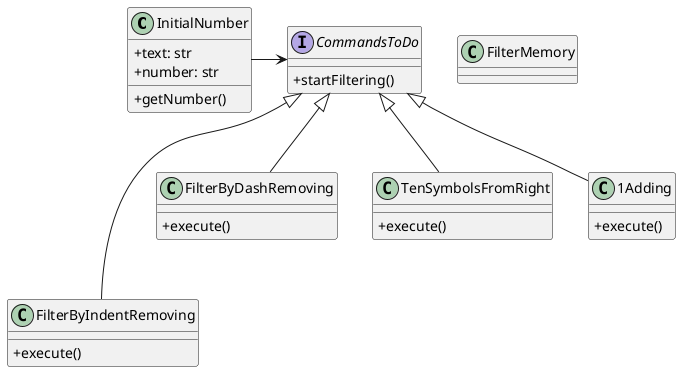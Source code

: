 @startuml
skinparam classAttributeIconSize 0
class InitialNumber {
+text: str
+number: str
+getNumber()
}

interface CommandsToDo {
+startFiltering()
}
class FilterMemory

class FilterByIndentRemoving {
+execute()
}
class FilterByDashRemoving {
+execute()
}
class TenSymbolsFromRight {
+execute()
}
class 1Adding {
+execute()
}

InitialNumber -> CommandsToDo
CommandsToDo <|--- FilterByIndentRemoving
CommandsToDo <|-- FilterByDashRemoving
CommandsToDo <|-- TenSymbolsFromRight
CommandsToDo <|-- 1Adding

@enduml


